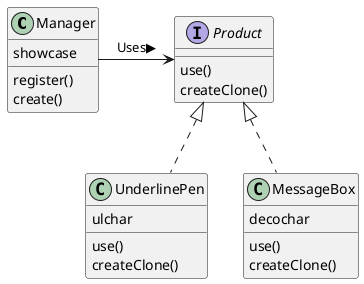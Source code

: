 @startuml

class Manager {
  showcase
  register()
  create()
}

interface Product {
  use()
  createClone()
}

class UnderlinePen {
  ulchar
  use()
  createClone()
}

class MessageBox {
  decochar
  use()
  createClone()
}

Manager -r-> Product : Uses▶︎
UnderlinePen .u.|> Product
MessageBox .u.|> Product

@enduml